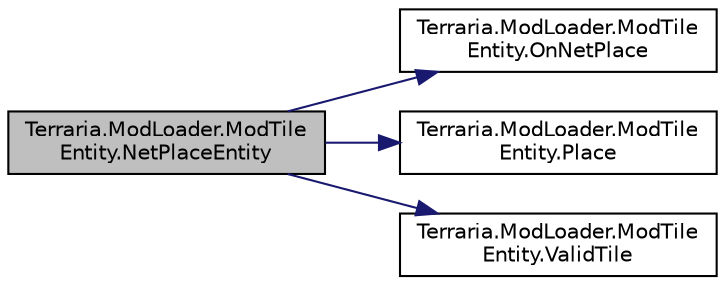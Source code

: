 digraph "Terraria.ModLoader.ModTileEntity.NetPlaceEntity"
{
  edge [fontname="Helvetica",fontsize="10",labelfontname="Helvetica",labelfontsize="10"];
  node [fontname="Helvetica",fontsize="10",shape=record];
  rankdir="LR";
  Node22 [label="Terraria.ModLoader.ModTile\lEntity.NetPlaceEntity",height=0.2,width=0.4,color="black", fillcolor="grey75", style="filled", fontcolor="black"];
  Node22 -> Node23 [color="midnightblue",fontsize="10",style="solid",fontname="Helvetica"];
  Node23 [label="Terraria.ModLoader.ModTile\lEntity.OnNetPlace",height=0.2,width=0.4,color="black", fillcolor="white", style="filled",URL="$class_terraria_1_1_mod_loader_1_1_mod_tile_entity.html#a6bf7f4a651e76e775887c79e3c1a1a90",tooltip="Code that should be run when this tile entity is placed by means of server-syncing. Called on Server only. "];
  Node22 -> Node24 [color="midnightblue",fontsize="10",style="solid",fontname="Helvetica"];
  Node24 [label="Terraria.ModLoader.ModTile\lEntity.Place",height=0.2,width=0.4,color="black", fillcolor="white", style="filled",URL="$class_terraria_1_1_mod_loader_1_1_mod_tile_entity.html#afd6ecccaa16bdc0a936430439a37c1f5",tooltip="A helper method that places this kind of tile entity in the given coordinates for you..."];
  Node22 -> Node25 [color="midnightblue",fontsize="10",style="solid",fontname="Helvetica"];
  Node25 [label="Terraria.ModLoader.ModTile\lEntity.ValidTile",height=0.2,width=0.4,color="black", fillcolor="white", style="filled",URL="$class_terraria_1_1_mod_loader_1_1_mod_tile_entity.html#a196c8616a4924fdf45458314fd0ec2b0",tooltip="Whether or not this tile entity is allowed to survive at the given coordinates. You should check whet..."];
}
